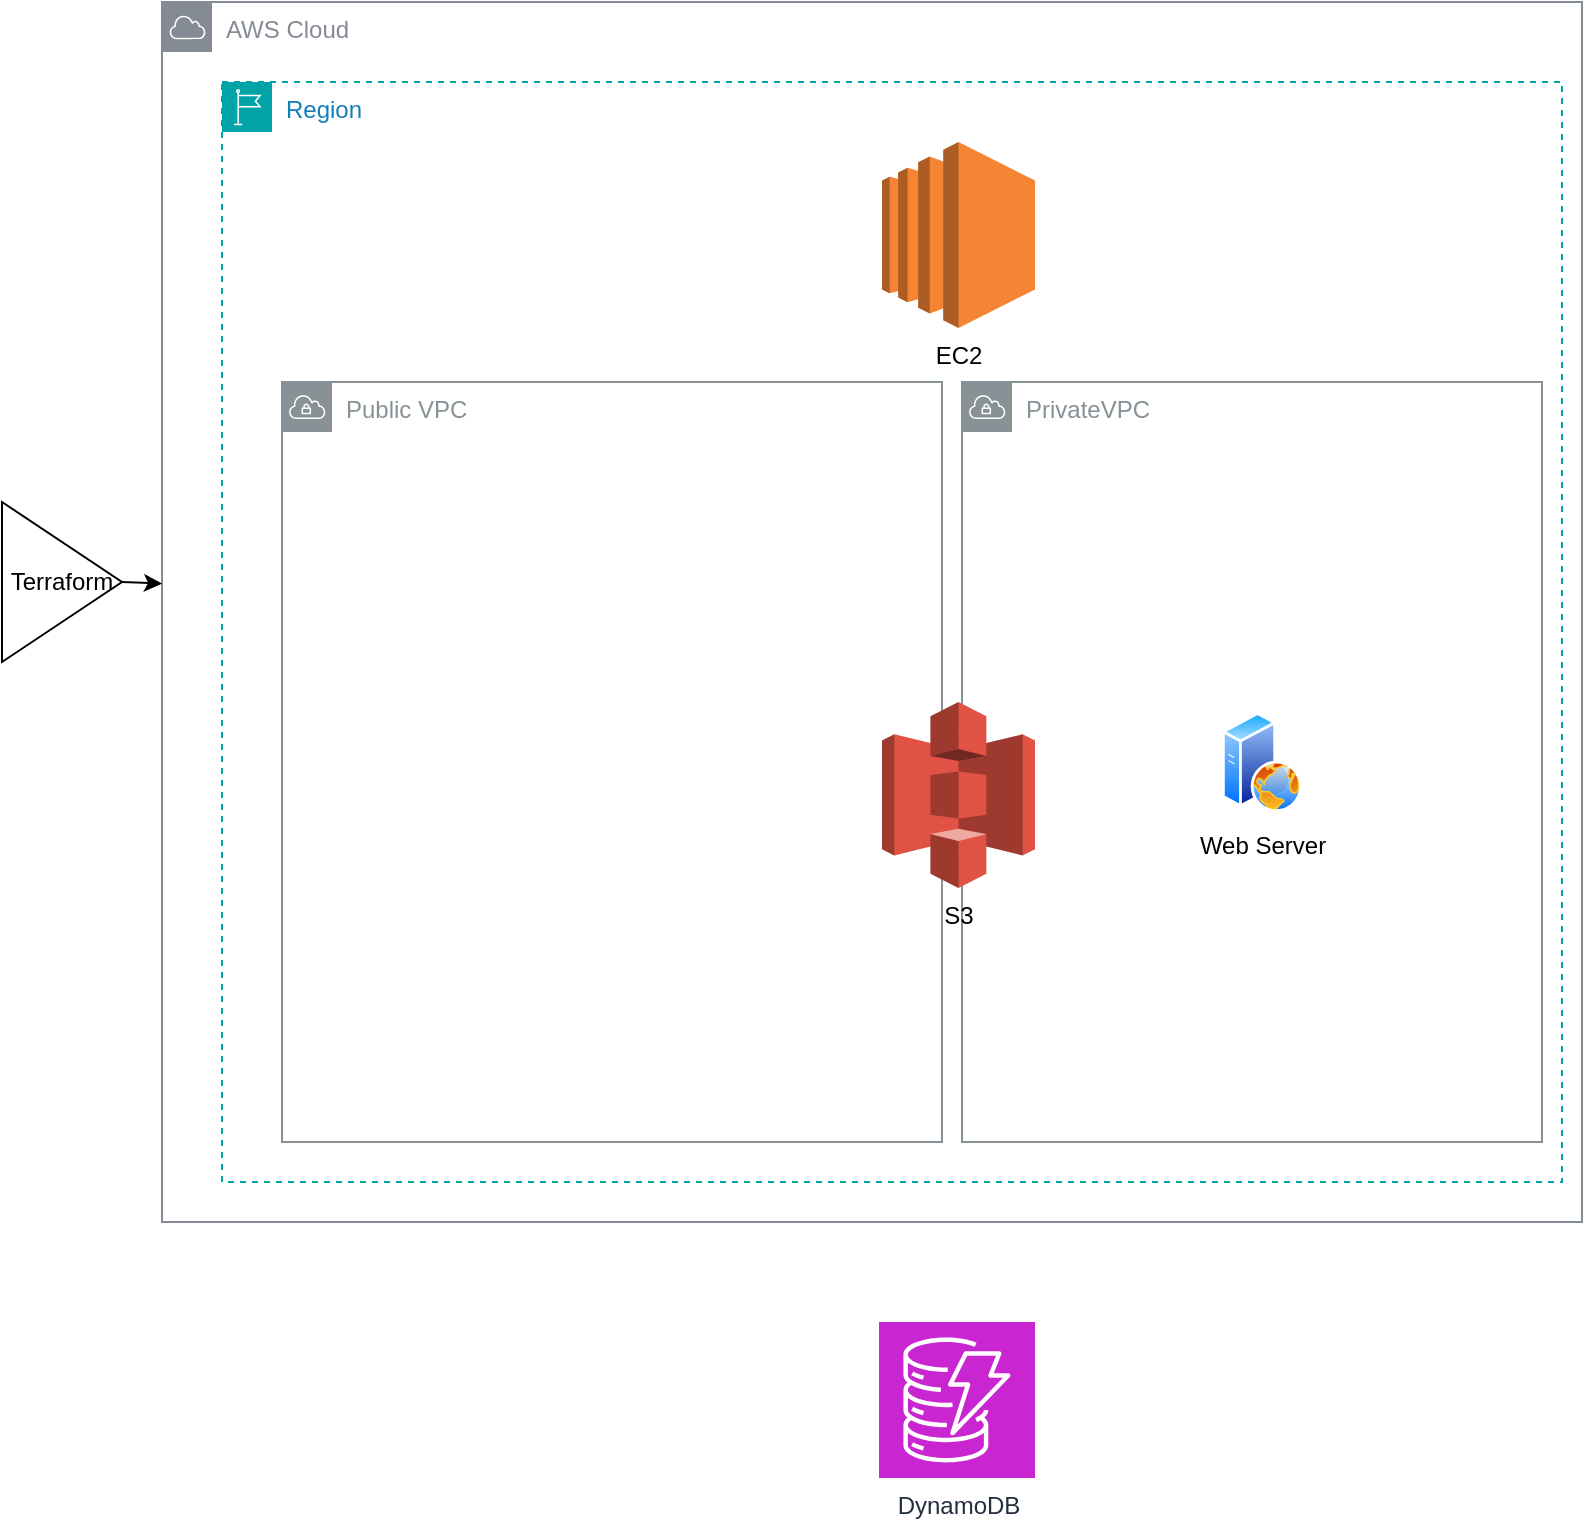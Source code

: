 <mxfile version="26.2.12">
  <diagram name="Page-1" id="lKjhkw1qi3W_T21r0s6k">
    <mxGraphModel dx="881" dy="1023" grid="1" gridSize="10" guides="1" tooltips="1" connect="1" arrows="1" fold="1" page="1" pageScale="1" pageWidth="850" pageHeight="1100" math="0" shadow="0">
      <root>
        <mxCell id="0" />
        <mxCell id="1" parent="0" />
        <mxCell id="m5z1_u2oLaqL8C2TBqHQ-1" value="AWS Cloud" style="sketch=0;outlineConnect=0;gradientColor=none;html=1;whiteSpace=wrap;fontSize=12;fontStyle=0;shape=mxgraph.aws4.group;grIcon=mxgraph.aws4.group_aws_cloud;strokeColor=#858B94;fillColor=none;verticalAlign=top;align=left;spacingLeft=30;fontColor=#858B94;dashed=0;" vertex="1" parent="1">
          <mxGeometry x="80" y="180" width="710" height="610" as="geometry" />
        </mxCell>
        <mxCell id="m5z1_u2oLaqL8C2TBqHQ-2" value="Region" style="points=[[0,0],[0.25,0],[0.5,0],[0.75,0],[1,0],[1,0.25],[1,0.5],[1,0.75],[1,1],[0.75,1],[0.5,1],[0.25,1],[0,1],[0,0.75],[0,0.5],[0,0.25]];outlineConnect=0;gradientColor=none;html=1;whiteSpace=wrap;fontSize=12;fontStyle=0;container=1;pointerEvents=0;collapsible=0;recursiveResize=0;shape=mxgraph.aws4.group;grIcon=mxgraph.aws4.group_region;strokeColor=#00A4A6;fillColor=none;verticalAlign=top;align=left;spacingLeft=30;fontColor=#147EBA;dashed=1;" vertex="1" parent="1">
          <mxGeometry x="110" y="220" width="670" height="550" as="geometry" />
        </mxCell>
        <mxCell id="m5z1_u2oLaqL8C2TBqHQ-3" value="Public VPC" style="sketch=0;outlineConnect=0;gradientColor=none;html=1;whiteSpace=wrap;fontSize=12;fontStyle=0;shape=mxgraph.aws4.group;grIcon=mxgraph.aws4.group_vpc;strokeColor=#879196;fillColor=none;verticalAlign=top;align=left;spacingLeft=30;fontColor=#879196;dashed=0;" vertex="1" parent="1">
          <mxGeometry x="140" y="370" width="330" height="380" as="geometry" />
        </mxCell>
        <mxCell id="m5z1_u2oLaqL8C2TBqHQ-4" value="PrivateVPC" style="sketch=0;outlineConnect=0;gradientColor=none;html=1;whiteSpace=wrap;fontSize=12;fontStyle=0;shape=mxgraph.aws4.group;grIcon=mxgraph.aws4.group_vpc;strokeColor=#879196;fillColor=none;verticalAlign=top;align=left;spacingLeft=30;fontColor=#879196;dashed=0;" vertex="1" parent="1">
          <mxGeometry x="480" y="370" width="290" height="380" as="geometry" />
        </mxCell>
        <mxCell id="m5z1_u2oLaqL8C2TBqHQ-5" value="EC2" style="outlineConnect=0;dashed=0;verticalLabelPosition=bottom;verticalAlign=top;align=center;html=1;shape=mxgraph.aws3.ec2;fillColor=#F58534;gradientColor=none;" vertex="1" parent="1">
          <mxGeometry x="440" y="250" width="76.5" height="93" as="geometry" />
        </mxCell>
        <mxCell id="m5z1_u2oLaqL8C2TBqHQ-6" value="S3" style="outlineConnect=0;dashed=0;verticalLabelPosition=bottom;verticalAlign=top;align=center;html=1;shape=mxgraph.aws3.s3;fillColor=#E05243;gradientColor=none;" vertex="1" parent="1">
          <mxGeometry x="440" y="530" width="76.5" height="93" as="geometry" />
        </mxCell>
        <mxCell id="m5z1_u2oLaqL8C2TBqHQ-7" value="DynamoDB" style="sketch=0;points=[[0,0,0],[0.25,0,0],[0.5,0,0],[0.75,0,0],[1,0,0],[0,1,0],[0.25,1,0],[0.5,1,0],[0.75,1,0],[1,1,0],[0,0.25,0],[0,0.5,0],[0,0.75,0],[1,0.25,0],[1,0.5,0],[1,0.75,0]];outlineConnect=0;fontColor=#232F3E;fillColor=#C925D1;strokeColor=#ffffff;dashed=0;verticalLabelPosition=bottom;verticalAlign=top;align=center;html=1;fontSize=12;fontStyle=0;aspect=fixed;shape=mxgraph.aws4.resourceIcon;resIcon=mxgraph.aws4.dynamodb;" vertex="1" parent="1">
          <mxGeometry x="438.5" y="840" width="78" height="78" as="geometry" />
        </mxCell>
        <mxCell id="m5z1_u2oLaqL8C2TBqHQ-8" value="Terraform" style="triangle;whiteSpace=wrap;html=1;" vertex="1" parent="1">
          <mxGeometry y="430" width="60" height="80" as="geometry" />
        </mxCell>
        <mxCell id="m5z1_u2oLaqL8C2TBqHQ-9" value="" style="endArrow=classic;html=1;rounded=0;" edge="1" parent="1" target="m5z1_u2oLaqL8C2TBqHQ-1">
          <mxGeometry width="50" height="50" relative="1" as="geometry">
            <mxPoint x="60" y="470" as="sourcePoint" />
            <mxPoint x="110" y="420" as="targetPoint" />
          </mxGeometry>
        </mxCell>
        <mxCell id="m5z1_u2oLaqL8C2TBqHQ-10" value="Web Server" style="image;aspect=fixed;perimeter=ellipsePerimeter;html=1;align=center;shadow=0;dashed=0;spacingTop=3;image=img/lib/active_directory/web_server.svg;" vertex="1" parent="1">
          <mxGeometry x="610" y="535" width="40" height="50" as="geometry" />
        </mxCell>
      </root>
    </mxGraphModel>
  </diagram>
</mxfile>
